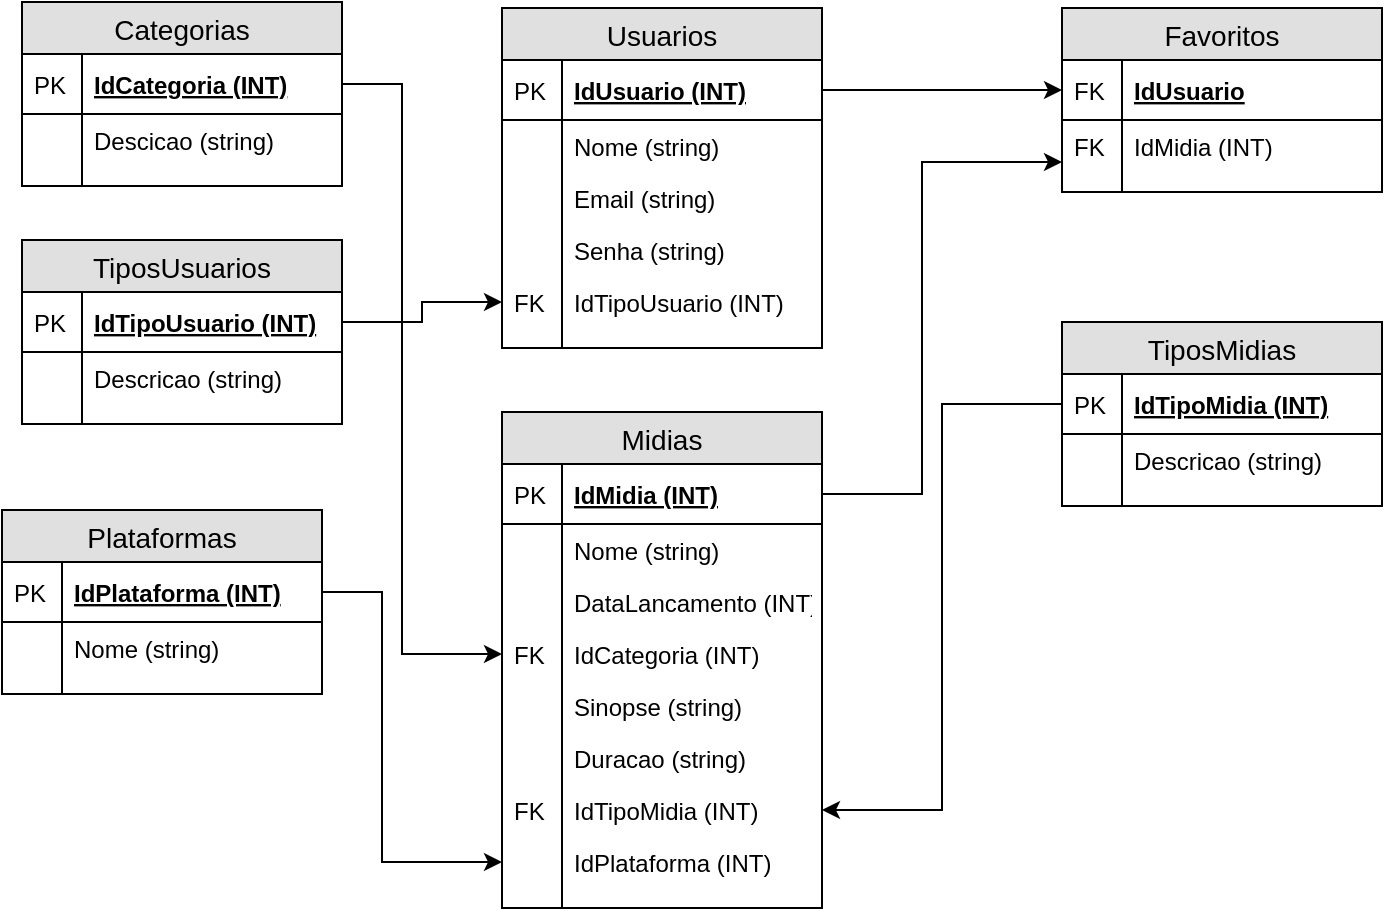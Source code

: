 <mxfile version="10.9.5" type="device"><diagram id="w7eytLr5_DSF0WVX047U" name="Lógico"><mxGraphModel dx="942" dy="644" grid="1" gridSize="10" guides="1" tooltips="1" connect="1" arrows="1" fold="1" page="1" pageScale="1" pageWidth="1169" pageHeight="827" math="0" shadow="0"><root><mxCell id="0"/><mxCell id="1" parent="0"/><mxCell id="yWKaM8j8yaeuMNaO9RFZ-1" value="Usuarios" style="swimlane;fontStyle=0;childLayout=stackLayout;horizontal=1;startSize=26;fillColor=#e0e0e0;horizontalStack=0;resizeParent=1;resizeParentMax=0;resizeLast=0;collapsible=1;marginBottom=0;swimlaneFillColor=#ffffff;align=center;fontSize=14;" parent="1" vertex="1"><mxGeometry x="280" y="43" width="160" height="170" as="geometry"/></mxCell><mxCell id="yWKaM8j8yaeuMNaO9RFZ-2" value="IdUsuario (INT)" style="shape=partialRectangle;top=0;left=0;right=0;bottom=1;align=left;verticalAlign=middle;fillColor=none;spacingLeft=34;spacingRight=4;overflow=hidden;rotatable=0;points=[[0,0.5],[1,0.5]];portConstraint=eastwest;dropTarget=0;fontStyle=5;fontSize=12;" parent="yWKaM8j8yaeuMNaO9RFZ-1" vertex="1"><mxGeometry y="26" width="160" height="30" as="geometry"/></mxCell><mxCell id="yWKaM8j8yaeuMNaO9RFZ-3" value="PK" style="shape=partialRectangle;top=0;left=0;bottom=0;fillColor=none;align=left;verticalAlign=middle;spacingLeft=4;spacingRight=4;overflow=hidden;rotatable=0;points=[];portConstraint=eastwest;part=1;fontSize=12;" parent="yWKaM8j8yaeuMNaO9RFZ-2" vertex="1" connectable="0"><mxGeometry width="30" height="30" as="geometry"/></mxCell><mxCell id="yWKaM8j8yaeuMNaO9RFZ-4" value="Nome (string)" style="shape=partialRectangle;top=0;left=0;right=0;bottom=0;align=left;verticalAlign=top;fillColor=none;spacingLeft=34;spacingRight=4;overflow=hidden;rotatable=0;points=[[0,0.5],[1,0.5]];portConstraint=eastwest;dropTarget=0;fontSize=12;" parent="yWKaM8j8yaeuMNaO9RFZ-1" vertex="1"><mxGeometry y="56" width="160" height="26" as="geometry"/></mxCell><mxCell id="yWKaM8j8yaeuMNaO9RFZ-5" value="" style="shape=partialRectangle;top=0;left=0;bottom=0;fillColor=none;align=left;verticalAlign=top;spacingLeft=4;spacingRight=4;overflow=hidden;rotatable=0;points=[];portConstraint=eastwest;part=1;fontSize=12;" parent="yWKaM8j8yaeuMNaO9RFZ-4" vertex="1" connectable="0"><mxGeometry width="30" height="26" as="geometry"/></mxCell><mxCell id="yWKaM8j8yaeuMNaO9RFZ-6" value="Email (string)" style="shape=partialRectangle;top=0;left=0;right=0;bottom=0;align=left;verticalAlign=top;fillColor=none;spacingLeft=34;spacingRight=4;overflow=hidden;rotatable=0;points=[[0,0.5],[1,0.5]];portConstraint=eastwest;dropTarget=0;fontSize=12;" parent="yWKaM8j8yaeuMNaO9RFZ-1" vertex="1"><mxGeometry y="82" width="160" height="26" as="geometry"/></mxCell><mxCell id="yWKaM8j8yaeuMNaO9RFZ-7" value="" style="shape=partialRectangle;top=0;left=0;bottom=0;fillColor=none;align=left;verticalAlign=top;spacingLeft=4;spacingRight=4;overflow=hidden;rotatable=0;points=[];portConstraint=eastwest;part=1;fontSize=12;" parent="yWKaM8j8yaeuMNaO9RFZ-6" vertex="1" connectable="0"><mxGeometry width="30" height="26" as="geometry"/></mxCell><mxCell id="yWKaM8j8yaeuMNaO9RFZ-8" value="Senha (string)" style="shape=partialRectangle;top=0;left=0;right=0;bottom=0;align=left;verticalAlign=top;fillColor=none;spacingLeft=34;spacingRight=4;overflow=hidden;rotatable=0;points=[[0,0.5],[1,0.5]];portConstraint=eastwest;dropTarget=0;fontSize=12;" parent="yWKaM8j8yaeuMNaO9RFZ-1" vertex="1"><mxGeometry y="108" width="160" height="26" as="geometry"/></mxCell><mxCell id="yWKaM8j8yaeuMNaO9RFZ-9" value="" style="shape=partialRectangle;top=0;left=0;bottom=0;fillColor=none;align=left;verticalAlign=top;spacingLeft=4;spacingRight=4;overflow=hidden;rotatable=0;points=[];portConstraint=eastwest;part=1;fontSize=12;" parent="yWKaM8j8yaeuMNaO9RFZ-8" vertex="1" connectable="0"><mxGeometry width="30" height="26" as="geometry"/></mxCell><mxCell id="yWKaM8j8yaeuMNaO9RFZ-12" value="IdTipoUsuario (INT)" style="shape=partialRectangle;top=0;left=0;right=0;bottom=0;align=left;verticalAlign=top;fillColor=none;spacingLeft=34;spacingRight=4;overflow=hidden;rotatable=0;points=[[0,0.5],[1,0.5]];portConstraint=eastwest;dropTarget=0;fontSize=12;" parent="yWKaM8j8yaeuMNaO9RFZ-1" vertex="1"><mxGeometry y="134" width="160" height="26" as="geometry"/></mxCell><mxCell id="yWKaM8j8yaeuMNaO9RFZ-13" value="FK" style="shape=partialRectangle;top=0;left=0;bottom=0;fillColor=none;align=left;verticalAlign=top;spacingLeft=4;spacingRight=4;overflow=hidden;rotatable=0;points=[];portConstraint=eastwest;part=1;fontSize=12;" parent="yWKaM8j8yaeuMNaO9RFZ-12" vertex="1" connectable="0"><mxGeometry width="30" height="26" as="geometry"/></mxCell><mxCell id="yWKaM8j8yaeuMNaO9RFZ-10" value="" style="shape=partialRectangle;top=0;left=0;right=0;bottom=0;align=left;verticalAlign=top;fillColor=none;spacingLeft=34;spacingRight=4;overflow=hidden;rotatable=0;points=[[0,0.5],[1,0.5]];portConstraint=eastwest;dropTarget=0;fontSize=12;" parent="yWKaM8j8yaeuMNaO9RFZ-1" vertex="1"><mxGeometry y="160" width="160" height="10" as="geometry"/></mxCell><mxCell id="yWKaM8j8yaeuMNaO9RFZ-11" value="" style="shape=partialRectangle;top=0;left=0;bottom=0;fillColor=none;align=left;verticalAlign=top;spacingLeft=4;spacingRight=4;overflow=hidden;rotatable=0;points=[];portConstraint=eastwest;part=1;fontSize=12;" parent="yWKaM8j8yaeuMNaO9RFZ-10" vertex="1" connectable="0"><mxGeometry width="30" height="10" as="geometry"/></mxCell><mxCell id="yWKaM8j8yaeuMNaO9RFZ-14" value="Categorias" style="swimlane;fontStyle=0;childLayout=stackLayout;horizontal=1;startSize=26;fillColor=#e0e0e0;horizontalStack=0;resizeParent=1;resizeParentMax=0;resizeLast=0;collapsible=1;marginBottom=0;swimlaneFillColor=#ffffff;align=center;fontSize=14;" parent="1" vertex="1"><mxGeometry x="40" y="40" width="160" height="92" as="geometry"/></mxCell><mxCell id="yWKaM8j8yaeuMNaO9RFZ-15" value="IdCategoria (INT)" style="shape=partialRectangle;top=0;left=0;right=0;bottom=1;align=left;verticalAlign=middle;fillColor=none;spacingLeft=34;spacingRight=4;overflow=hidden;rotatable=0;points=[[0,0.5],[1,0.5]];portConstraint=eastwest;dropTarget=0;fontStyle=5;fontSize=12;" parent="yWKaM8j8yaeuMNaO9RFZ-14" vertex="1"><mxGeometry y="26" width="160" height="30" as="geometry"/></mxCell><mxCell id="yWKaM8j8yaeuMNaO9RFZ-16" value="PK" style="shape=partialRectangle;top=0;left=0;bottom=0;fillColor=none;align=left;verticalAlign=middle;spacingLeft=4;spacingRight=4;overflow=hidden;rotatable=0;points=[];portConstraint=eastwest;part=1;fontSize=12;" parent="yWKaM8j8yaeuMNaO9RFZ-15" vertex="1" connectable="0"><mxGeometry width="30" height="30" as="geometry"/></mxCell><mxCell id="yWKaM8j8yaeuMNaO9RFZ-17" value="Descicao (string)" style="shape=partialRectangle;top=0;left=0;right=0;bottom=0;align=left;verticalAlign=top;fillColor=none;spacingLeft=34;spacingRight=4;overflow=hidden;rotatable=0;points=[[0,0.5],[1,0.5]];portConstraint=eastwest;dropTarget=0;fontSize=12;" parent="yWKaM8j8yaeuMNaO9RFZ-14" vertex="1"><mxGeometry y="56" width="160" height="26" as="geometry"/></mxCell><mxCell id="yWKaM8j8yaeuMNaO9RFZ-18" value="" style="shape=partialRectangle;top=0;left=0;bottom=0;fillColor=none;align=left;verticalAlign=top;spacingLeft=4;spacingRight=4;overflow=hidden;rotatable=0;points=[];portConstraint=eastwest;part=1;fontSize=12;" parent="yWKaM8j8yaeuMNaO9RFZ-17" vertex="1" connectable="0"><mxGeometry width="30" height="26" as="geometry"/></mxCell><mxCell id="yWKaM8j8yaeuMNaO9RFZ-23" value="" style="shape=partialRectangle;top=0;left=0;right=0;bottom=0;align=left;verticalAlign=top;fillColor=none;spacingLeft=34;spacingRight=4;overflow=hidden;rotatable=0;points=[[0,0.5],[1,0.5]];portConstraint=eastwest;dropTarget=0;fontSize=12;" parent="yWKaM8j8yaeuMNaO9RFZ-14" vertex="1"><mxGeometry y="82" width="160" height="10" as="geometry"/></mxCell><mxCell id="yWKaM8j8yaeuMNaO9RFZ-24" value="" style="shape=partialRectangle;top=0;left=0;bottom=0;fillColor=none;align=left;verticalAlign=top;spacingLeft=4;spacingRight=4;overflow=hidden;rotatable=0;points=[];portConstraint=eastwest;part=1;fontSize=12;" parent="yWKaM8j8yaeuMNaO9RFZ-23" vertex="1" connectable="0"><mxGeometry width="30" height="10" as="geometry"/></mxCell><mxCell id="yWKaM8j8yaeuMNaO9RFZ-25" value="Midias" style="swimlane;fontStyle=0;childLayout=stackLayout;horizontal=1;startSize=26;fillColor=#e0e0e0;horizontalStack=0;resizeParent=1;resizeParentMax=0;resizeLast=0;collapsible=1;marginBottom=0;swimlaneFillColor=#ffffff;align=center;fontSize=14;" parent="1" vertex="1"><mxGeometry x="280" y="245" width="160" height="248" as="geometry"/></mxCell><mxCell id="yWKaM8j8yaeuMNaO9RFZ-26" value="IdMidia (INT)" style="shape=partialRectangle;top=0;left=0;right=0;bottom=1;align=left;verticalAlign=middle;fillColor=none;spacingLeft=34;spacingRight=4;overflow=hidden;rotatable=0;points=[[0,0.5],[1,0.5]];portConstraint=eastwest;dropTarget=0;fontStyle=5;fontSize=12;" parent="yWKaM8j8yaeuMNaO9RFZ-25" vertex="1"><mxGeometry y="26" width="160" height="30" as="geometry"/></mxCell><mxCell id="yWKaM8j8yaeuMNaO9RFZ-27" value="PK" style="shape=partialRectangle;top=0;left=0;bottom=0;fillColor=none;align=left;verticalAlign=middle;spacingLeft=4;spacingRight=4;overflow=hidden;rotatable=0;points=[];portConstraint=eastwest;part=1;fontSize=12;" parent="yWKaM8j8yaeuMNaO9RFZ-26" vertex="1" connectable="0"><mxGeometry width="30" height="30" as="geometry"/></mxCell><mxCell id="yWKaM8j8yaeuMNaO9RFZ-28" value="Nome (string)" style="shape=partialRectangle;top=0;left=0;right=0;bottom=0;align=left;verticalAlign=top;fillColor=none;spacingLeft=34;spacingRight=4;overflow=hidden;rotatable=0;points=[[0,0.5],[1,0.5]];portConstraint=eastwest;dropTarget=0;fontSize=12;" parent="yWKaM8j8yaeuMNaO9RFZ-25" vertex="1"><mxGeometry y="56" width="160" height="26" as="geometry"/></mxCell><mxCell id="yWKaM8j8yaeuMNaO9RFZ-29" value="" style="shape=partialRectangle;top=0;left=0;bottom=0;fillColor=none;align=left;verticalAlign=top;spacingLeft=4;spacingRight=4;overflow=hidden;rotatable=0;points=[];portConstraint=eastwest;part=1;fontSize=12;" parent="yWKaM8j8yaeuMNaO9RFZ-28" vertex="1" connectable="0"><mxGeometry width="30" height="26" as="geometry"/></mxCell><mxCell id="yWKaM8j8yaeuMNaO9RFZ-30" value="DataLancamento (INT)" style="shape=partialRectangle;top=0;left=0;right=0;bottom=0;align=left;verticalAlign=top;fillColor=none;spacingLeft=34;spacingRight=4;overflow=hidden;rotatable=0;points=[[0,0.5],[1,0.5]];portConstraint=eastwest;dropTarget=0;fontSize=12;" parent="yWKaM8j8yaeuMNaO9RFZ-25" vertex="1"><mxGeometry y="82" width="160" height="26" as="geometry"/></mxCell><mxCell id="yWKaM8j8yaeuMNaO9RFZ-31" value="" style="shape=partialRectangle;top=0;left=0;bottom=0;fillColor=none;align=left;verticalAlign=top;spacingLeft=4;spacingRight=4;overflow=hidden;rotatable=0;points=[];portConstraint=eastwest;part=1;fontSize=12;" parent="yWKaM8j8yaeuMNaO9RFZ-30" vertex="1" connectable="0"><mxGeometry width="30" height="26" as="geometry"/></mxCell><mxCell id="yWKaM8j8yaeuMNaO9RFZ-32" value="IdCategoria (INT)" style="shape=partialRectangle;top=0;left=0;right=0;bottom=0;align=left;verticalAlign=top;fillColor=none;spacingLeft=34;spacingRight=4;overflow=hidden;rotatable=0;points=[[0,0.5],[1,0.5]];portConstraint=eastwest;dropTarget=0;fontSize=12;" parent="yWKaM8j8yaeuMNaO9RFZ-25" vertex="1"><mxGeometry y="108" width="160" height="26" as="geometry"/></mxCell><mxCell id="yWKaM8j8yaeuMNaO9RFZ-33" value="FK" style="shape=partialRectangle;top=0;left=0;bottom=0;fillColor=none;align=left;verticalAlign=top;spacingLeft=4;spacingRight=4;overflow=hidden;rotatable=0;points=[];portConstraint=eastwest;part=1;fontSize=12;" parent="yWKaM8j8yaeuMNaO9RFZ-32" vertex="1" connectable="0"><mxGeometry width="30" height="26" as="geometry"/></mxCell><mxCell id="yWKaM8j8yaeuMNaO9RFZ-36" value="Sinopse (string)" style="shape=partialRectangle;top=0;left=0;right=0;bottom=0;align=left;verticalAlign=top;fillColor=none;spacingLeft=34;spacingRight=4;overflow=hidden;rotatable=0;points=[[0,0.5],[1,0.5]];portConstraint=eastwest;dropTarget=0;fontSize=12;" parent="yWKaM8j8yaeuMNaO9RFZ-25" vertex="1"><mxGeometry y="134" width="160" height="26" as="geometry"/></mxCell><mxCell id="yWKaM8j8yaeuMNaO9RFZ-37" value="" style="shape=partialRectangle;top=0;left=0;bottom=0;fillColor=none;align=left;verticalAlign=top;spacingLeft=4;spacingRight=4;overflow=hidden;rotatable=0;points=[];portConstraint=eastwest;part=1;fontSize=12;" parent="yWKaM8j8yaeuMNaO9RFZ-36" vertex="1" connectable="0"><mxGeometry width="30" height="26" as="geometry"/></mxCell><mxCell id="yWKaM8j8yaeuMNaO9RFZ-38" value="Duracao (string)" style="shape=partialRectangle;top=0;left=0;right=0;bottom=0;align=left;verticalAlign=top;fillColor=none;spacingLeft=34;spacingRight=4;overflow=hidden;rotatable=0;points=[[0,0.5],[1,0.5]];portConstraint=eastwest;dropTarget=0;fontSize=12;" parent="yWKaM8j8yaeuMNaO9RFZ-25" vertex="1"><mxGeometry y="160" width="160" height="26" as="geometry"/></mxCell><mxCell id="yWKaM8j8yaeuMNaO9RFZ-39" value="" style="shape=partialRectangle;top=0;left=0;bottom=0;fillColor=none;align=left;verticalAlign=top;spacingLeft=4;spacingRight=4;overflow=hidden;rotatable=0;points=[];portConstraint=eastwest;part=1;fontSize=12;" parent="yWKaM8j8yaeuMNaO9RFZ-38" vertex="1" connectable="0"><mxGeometry width="30" height="26" as="geometry"/></mxCell><mxCell id="yWKaM8j8yaeuMNaO9RFZ-40" value="IdTipoMidia (INT)" style="shape=partialRectangle;top=0;left=0;right=0;bottom=0;align=left;verticalAlign=top;fillColor=none;spacingLeft=34;spacingRight=4;overflow=hidden;rotatable=0;points=[[0,0.5],[1,0.5]];portConstraint=eastwest;dropTarget=0;fontSize=12;" parent="yWKaM8j8yaeuMNaO9RFZ-25" vertex="1"><mxGeometry y="186" width="160" height="26" as="geometry"/></mxCell><mxCell id="yWKaM8j8yaeuMNaO9RFZ-41" value="FK" style="shape=partialRectangle;top=0;left=0;bottom=0;fillColor=none;align=left;verticalAlign=top;spacingLeft=4;spacingRight=4;overflow=hidden;rotatable=0;points=[];portConstraint=eastwest;part=1;fontSize=12;" parent="yWKaM8j8yaeuMNaO9RFZ-40" vertex="1" connectable="0"><mxGeometry width="30" height="26" as="geometry"/></mxCell><mxCell id="Z3gSgH0kXrsGGtg6l6kA-12" value="IdPlataforma (INT)" style="shape=partialRectangle;top=0;left=0;right=0;bottom=0;align=left;verticalAlign=top;fillColor=none;spacingLeft=34;spacingRight=4;overflow=hidden;rotatable=0;points=[[0,0.5],[1,0.5]];portConstraint=eastwest;dropTarget=0;fontSize=12;" parent="yWKaM8j8yaeuMNaO9RFZ-25" vertex="1"><mxGeometry y="212" width="160" height="26" as="geometry"/></mxCell><mxCell id="Z3gSgH0kXrsGGtg6l6kA-13" value="" style="shape=partialRectangle;top=0;left=0;bottom=0;fillColor=none;align=left;verticalAlign=top;spacingLeft=4;spacingRight=4;overflow=hidden;rotatable=0;points=[];portConstraint=eastwest;part=1;fontSize=12;" parent="Z3gSgH0kXrsGGtg6l6kA-12" vertex="1" connectable="0"><mxGeometry width="30" height="26" as="geometry"/></mxCell><mxCell id="yWKaM8j8yaeuMNaO9RFZ-34" value="" style="shape=partialRectangle;top=0;left=0;right=0;bottom=0;align=left;verticalAlign=top;fillColor=none;spacingLeft=34;spacingRight=4;overflow=hidden;rotatable=0;points=[[0,0.5],[1,0.5]];portConstraint=eastwest;dropTarget=0;fontSize=12;" parent="yWKaM8j8yaeuMNaO9RFZ-25" vertex="1"><mxGeometry y="238" width="160" height="10" as="geometry"/></mxCell><mxCell id="yWKaM8j8yaeuMNaO9RFZ-35" value="" style="shape=partialRectangle;top=0;left=0;bottom=0;fillColor=none;align=left;verticalAlign=top;spacingLeft=4;spacingRight=4;overflow=hidden;rotatable=0;points=[];portConstraint=eastwest;part=1;fontSize=12;" parent="yWKaM8j8yaeuMNaO9RFZ-34" vertex="1" connectable="0"><mxGeometry width="30" height="10" as="geometry"/></mxCell><mxCell id="yWKaM8j8yaeuMNaO9RFZ-42" value="Favoritos" style="swimlane;fontStyle=0;childLayout=stackLayout;horizontal=1;startSize=26;fillColor=#e0e0e0;horizontalStack=0;resizeParent=1;resizeParentMax=0;resizeLast=0;collapsible=1;marginBottom=0;swimlaneFillColor=#ffffff;align=center;fontSize=14;" parent="1" vertex="1"><mxGeometry x="560" y="43" width="160" height="92" as="geometry"/></mxCell><mxCell id="yWKaM8j8yaeuMNaO9RFZ-43" value="IdUsuario" style="shape=partialRectangle;top=0;left=0;right=0;bottom=1;align=left;verticalAlign=middle;fillColor=none;spacingLeft=34;spacingRight=4;overflow=hidden;rotatable=0;points=[[0,0.5],[1,0.5]];portConstraint=eastwest;dropTarget=0;fontStyle=5;fontSize=12;" parent="yWKaM8j8yaeuMNaO9RFZ-42" vertex="1"><mxGeometry y="26" width="160" height="30" as="geometry"/></mxCell><mxCell id="yWKaM8j8yaeuMNaO9RFZ-44" value="FK" style="shape=partialRectangle;top=0;left=0;bottom=0;fillColor=none;align=left;verticalAlign=middle;spacingLeft=4;spacingRight=4;overflow=hidden;rotatable=0;points=[];portConstraint=eastwest;part=1;fontSize=12;" parent="yWKaM8j8yaeuMNaO9RFZ-43" vertex="1" connectable="0"><mxGeometry width="30" height="30" as="geometry"/></mxCell><mxCell id="yWKaM8j8yaeuMNaO9RFZ-45" value="IdMidia (INT)" style="shape=partialRectangle;top=0;left=0;right=0;bottom=0;align=left;verticalAlign=top;fillColor=none;spacingLeft=34;spacingRight=4;overflow=hidden;rotatable=0;points=[[0,0.5],[1,0.5]];portConstraint=eastwest;dropTarget=0;fontSize=12;" parent="yWKaM8j8yaeuMNaO9RFZ-42" vertex="1"><mxGeometry y="56" width="160" height="26" as="geometry"/></mxCell><mxCell id="yWKaM8j8yaeuMNaO9RFZ-46" value="FK" style="shape=partialRectangle;top=0;left=0;bottom=0;fillColor=none;align=left;verticalAlign=top;spacingLeft=4;spacingRight=4;overflow=hidden;rotatable=0;points=[];portConstraint=eastwest;part=1;fontSize=12;" parent="yWKaM8j8yaeuMNaO9RFZ-45" vertex="1" connectable="0"><mxGeometry width="30" height="26" as="geometry"/></mxCell><mxCell id="yWKaM8j8yaeuMNaO9RFZ-51" value="" style="shape=partialRectangle;top=0;left=0;right=0;bottom=0;align=left;verticalAlign=top;fillColor=none;spacingLeft=34;spacingRight=4;overflow=hidden;rotatable=0;points=[[0,0.5],[1,0.5]];portConstraint=eastwest;dropTarget=0;fontSize=12;" parent="yWKaM8j8yaeuMNaO9RFZ-42" vertex="1"><mxGeometry y="82" width="160" height="10" as="geometry"/></mxCell><mxCell id="yWKaM8j8yaeuMNaO9RFZ-52" value="" style="shape=partialRectangle;top=0;left=0;bottom=0;fillColor=none;align=left;verticalAlign=top;spacingLeft=4;spacingRight=4;overflow=hidden;rotatable=0;points=[];portConstraint=eastwest;part=1;fontSize=12;" parent="yWKaM8j8yaeuMNaO9RFZ-51" vertex="1" connectable="0"><mxGeometry width="30" height="10" as="geometry"/></mxCell><mxCell id="yWKaM8j8yaeuMNaO9RFZ-53" value="TiposUsuarios" style="swimlane;fontStyle=0;childLayout=stackLayout;horizontal=1;startSize=26;fillColor=#e0e0e0;horizontalStack=0;resizeParent=1;resizeParentMax=0;resizeLast=0;collapsible=1;marginBottom=0;swimlaneFillColor=#ffffff;align=center;fontSize=14;" parent="1" vertex="1"><mxGeometry x="40" y="159" width="160" height="92" as="geometry"/></mxCell><mxCell id="yWKaM8j8yaeuMNaO9RFZ-54" value="IdTipoUsuario (INT)" style="shape=partialRectangle;top=0;left=0;right=0;bottom=1;align=left;verticalAlign=middle;fillColor=none;spacingLeft=34;spacingRight=4;overflow=hidden;rotatable=0;points=[[0,0.5],[1,0.5]];portConstraint=eastwest;dropTarget=0;fontStyle=5;fontSize=12;" parent="yWKaM8j8yaeuMNaO9RFZ-53" vertex="1"><mxGeometry y="26" width="160" height="30" as="geometry"/></mxCell><mxCell id="yWKaM8j8yaeuMNaO9RFZ-55" value="PK" style="shape=partialRectangle;top=0;left=0;bottom=0;fillColor=none;align=left;verticalAlign=middle;spacingLeft=4;spacingRight=4;overflow=hidden;rotatable=0;points=[];portConstraint=eastwest;part=1;fontSize=12;" parent="yWKaM8j8yaeuMNaO9RFZ-54" vertex="1" connectable="0"><mxGeometry width="30" height="30" as="geometry"/></mxCell><mxCell id="yWKaM8j8yaeuMNaO9RFZ-56" value="Descricao (string)" style="shape=partialRectangle;top=0;left=0;right=0;bottom=0;align=left;verticalAlign=top;fillColor=none;spacingLeft=34;spacingRight=4;overflow=hidden;rotatable=0;points=[[0,0.5],[1,0.5]];portConstraint=eastwest;dropTarget=0;fontSize=12;" parent="yWKaM8j8yaeuMNaO9RFZ-53" vertex="1"><mxGeometry y="56" width="160" height="26" as="geometry"/></mxCell><mxCell id="yWKaM8j8yaeuMNaO9RFZ-57" value="" style="shape=partialRectangle;top=0;left=0;bottom=0;fillColor=none;align=left;verticalAlign=top;spacingLeft=4;spacingRight=4;overflow=hidden;rotatable=0;points=[];portConstraint=eastwest;part=1;fontSize=12;" parent="yWKaM8j8yaeuMNaO9RFZ-56" vertex="1" connectable="0"><mxGeometry width="30" height="26" as="geometry"/></mxCell><mxCell id="yWKaM8j8yaeuMNaO9RFZ-62" value="" style="shape=partialRectangle;top=0;left=0;right=0;bottom=0;align=left;verticalAlign=top;fillColor=none;spacingLeft=34;spacingRight=4;overflow=hidden;rotatable=0;points=[[0,0.5],[1,0.5]];portConstraint=eastwest;dropTarget=0;fontSize=12;" parent="yWKaM8j8yaeuMNaO9RFZ-53" vertex="1"><mxGeometry y="82" width="160" height="10" as="geometry"/></mxCell><mxCell id="yWKaM8j8yaeuMNaO9RFZ-63" value="" style="shape=partialRectangle;top=0;left=0;bottom=0;fillColor=none;align=left;verticalAlign=top;spacingLeft=4;spacingRight=4;overflow=hidden;rotatable=0;points=[];portConstraint=eastwest;part=1;fontSize=12;" parent="yWKaM8j8yaeuMNaO9RFZ-62" vertex="1" connectable="0"><mxGeometry width="30" height="10" as="geometry"/></mxCell><mxCell id="yWKaM8j8yaeuMNaO9RFZ-64" value="TiposMidias" style="swimlane;fontStyle=0;childLayout=stackLayout;horizontal=1;startSize=26;fillColor=#e0e0e0;horizontalStack=0;resizeParent=1;resizeParentMax=0;resizeLast=0;collapsible=1;marginBottom=0;swimlaneFillColor=#ffffff;align=center;fontSize=14;" parent="1" vertex="1"><mxGeometry x="560" y="200" width="160" height="92" as="geometry"/></mxCell><mxCell id="yWKaM8j8yaeuMNaO9RFZ-65" value="IdTipoMidia (INT)" style="shape=partialRectangle;top=0;left=0;right=0;bottom=1;align=left;verticalAlign=middle;fillColor=none;spacingLeft=34;spacingRight=4;overflow=hidden;rotatable=0;points=[[0,0.5],[1,0.5]];portConstraint=eastwest;dropTarget=0;fontStyle=5;fontSize=12;" parent="yWKaM8j8yaeuMNaO9RFZ-64" vertex="1"><mxGeometry y="26" width="160" height="30" as="geometry"/></mxCell><mxCell id="yWKaM8j8yaeuMNaO9RFZ-66" value="PK" style="shape=partialRectangle;top=0;left=0;bottom=0;fillColor=none;align=left;verticalAlign=middle;spacingLeft=4;spacingRight=4;overflow=hidden;rotatable=0;points=[];portConstraint=eastwest;part=1;fontSize=12;" parent="yWKaM8j8yaeuMNaO9RFZ-65" vertex="1" connectable="0"><mxGeometry width="30" height="30" as="geometry"/></mxCell><mxCell id="yWKaM8j8yaeuMNaO9RFZ-67" value="Descricao (string)" style="shape=partialRectangle;top=0;left=0;right=0;bottom=0;align=left;verticalAlign=top;fillColor=none;spacingLeft=34;spacingRight=4;overflow=hidden;rotatable=0;points=[[0,0.5],[1,0.5]];portConstraint=eastwest;dropTarget=0;fontSize=12;" parent="yWKaM8j8yaeuMNaO9RFZ-64" vertex="1"><mxGeometry y="56" width="160" height="26" as="geometry"/></mxCell><mxCell id="yWKaM8j8yaeuMNaO9RFZ-68" value="" style="shape=partialRectangle;top=0;left=0;bottom=0;fillColor=none;align=left;verticalAlign=top;spacingLeft=4;spacingRight=4;overflow=hidden;rotatable=0;points=[];portConstraint=eastwest;part=1;fontSize=12;" parent="yWKaM8j8yaeuMNaO9RFZ-67" vertex="1" connectable="0"><mxGeometry width="30" height="26" as="geometry"/></mxCell><mxCell id="yWKaM8j8yaeuMNaO9RFZ-73" value="" style="shape=partialRectangle;top=0;left=0;right=0;bottom=0;align=left;verticalAlign=top;fillColor=none;spacingLeft=34;spacingRight=4;overflow=hidden;rotatable=0;points=[[0,0.5],[1,0.5]];portConstraint=eastwest;dropTarget=0;fontSize=12;" parent="yWKaM8j8yaeuMNaO9RFZ-64" vertex="1"><mxGeometry y="82" width="160" height="10" as="geometry"/></mxCell><mxCell id="yWKaM8j8yaeuMNaO9RFZ-74" value="" style="shape=partialRectangle;top=0;left=0;bottom=0;fillColor=none;align=left;verticalAlign=top;spacingLeft=4;spacingRight=4;overflow=hidden;rotatable=0;points=[];portConstraint=eastwest;part=1;fontSize=12;" parent="yWKaM8j8yaeuMNaO9RFZ-73" vertex="1" connectable="0"><mxGeometry width="30" height="10" as="geometry"/></mxCell><mxCell id="yWKaM8j8yaeuMNaO9RFZ-75" style="edgeStyle=orthogonalEdgeStyle;rounded=0;orthogonalLoop=1;jettySize=auto;html=1;entryX=0;entryY=0.5;entryDx=0;entryDy=0;" parent="1" source="yWKaM8j8yaeuMNaO9RFZ-54" target="yWKaM8j8yaeuMNaO9RFZ-12" edge="1"><mxGeometry relative="1" as="geometry"/></mxCell><mxCell id="yWKaM8j8yaeuMNaO9RFZ-76" style="edgeStyle=orthogonalEdgeStyle;rounded=0;orthogonalLoop=1;jettySize=auto;html=1;entryX=0;entryY=0.808;entryDx=0;entryDy=0;entryPerimeter=0;" parent="1" source="yWKaM8j8yaeuMNaO9RFZ-26" target="yWKaM8j8yaeuMNaO9RFZ-45" edge="1"><mxGeometry relative="1" as="geometry"><Array as="points"><mxPoint x="490" y="286"/><mxPoint x="490" y="120"/></Array></mxGeometry></mxCell><mxCell id="yWKaM8j8yaeuMNaO9RFZ-77" style="edgeStyle=orthogonalEdgeStyle;rounded=0;orthogonalLoop=1;jettySize=auto;html=1;entryX=1;entryY=0.5;entryDx=0;entryDy=0;" parent="1" source="yWKaM8j8yaeuMNaO9RFZ-65" target="yWKaM8j8yaeuMNaO9RFZ-40" edge="1"><mxGeometry relative="1" as="geometry"/></mxCell><mxCell id="yWKaM8j8yaeuMNaO9RFZ-78" style="edgeStyle=orthogonalEdgeStyle;rounded=0;orthogonalLoop=1;jettySize=auto;html=1;entryX=0;entryY=0.5;entryDx=0;entryDy=0;" parent="1" source="yWKaM8j8yaeuMNaO9RFZ-15" target="yWKaM8j8yaeuMNaO9RFZ-32" edge="1"><mxGeometry relative="1" as="geometry"><Array as="points"><mxPoint x="230" y="81"/><mxPoint x="230" y="366"/></Array></mxGeometry></mxCell><mxCell id="yWKaM8j8yaeuMNaO9RFZ-82" style="edgeStyle=orthogonalEdgeStyle;rounded=0;orthogonalLoop=1;jettySize=auto;html=1;entryX=0;entryY=0.5;entryDx=0;entryDy=0;" parent="1" source="yWKaM8j8yaeuMNaO9RFZ-2" target="yWKaM8j8yaeuMNaO9RFZ-43" edge="1"><mxGeometry relative="1" as="geometry"/></mxCell><mxCell id="Z3gSgH0kXrsGGtg6l6kA-1" value="Plataformas" style="swimlane;fontStyle=0;childLayout=stackLayout;horizontal=1;startSize=26;fillColor=#e0e0e0;horizontalStack=0;resizeParent=1;resizeParentMax=0;resizeLast=0;collapsible=1;marginBottom=0;swimlaneFillColor=#ffffff;align=center;fontSize=14;" parent="1" vertex="1"><mxGeometry x="30" y="294" width="160" height="92" as="geometry"/></mxCell><mxCell id="Z3gSgH0kXrsGGtg6l6kA-2" value="IdPlataforma (INT)" style="shape=partialRectangle;top=0;left=0;right=0;bottom=1;align=left;verticalAlign=middle;fillColor=none;spacingLeft=34;spacingRight=4;overflow=hidden;rotatable=0;points=[[0,0.5],[1,0.5]];portConstraint=eastwest;dropTarget=0;fontStyle=5;fontSize=12;" parent="Z3gSgH0kXrsGGtg6l6kA-1" vertex="1"><mxGeometry y="26" width="160" height="30" as="geometry"/></mxCell><mxCell id="Z3gSgH0kXrsGGtg6l6kA-3" value="PK" style="shape=partialRectangle;top=0;left=0;bottom=0;fillColor=none;align=left;verticalAlign=middle;spacingLeft=4;spacingRight=4;overflow=hidden;rotatable=0;points=[];portConstraint=eastwest;part=1;fontSize=12;" parent="Z3gSgH0kXrsGGtg6l6kA-2" vertex="1" connectable="0"><mxGeometry width="30" height="30" as="geometry"/></mxCell><mxCell id="Z3gSgH0kXrsGGtg6l6kA-4" value="Nome (string)" style="shape=partialRectangle;top=0;left=0;right=0;bottom=0;align=left;verticalAlign=top;fillColor=none;spacingLeft=34;spacingRight=4;overflow=hidden;rotatable=0;points=[[0,0.5],[1,0.5]];portConstraint=eastwest;dropTarget=0;fontSize=12;" parent="Z3gSgH0kXrsGGtg6l6kA-1" vertex="1"><mxGeometry y="56" width="160" height="26" as="geometry"/></mxCell><mxCell id="Z3gSgH0kXrsGGtg6l6kA-5" value="" style="shape=partialRectangle;top=0;left=0;bottom=0;fillColor=none;align=left;verticalAlign=top;spacingLeft=4;spacingRight=4;overflow=hidden;rotatable=0;points=[];portConstraint=eastwest;part=1;fontSize=12;" parent="Z3gSgH0kXrsGGtg6l6kA-4" vertex="1" connectable="0"><mxGeometry width="30" height="26" as="geometry"/></mxCell><mxCell id="Z3gSgH0kXrsGGtg6l6kA-10" value="" style="shape=partialRectangle;top=0;left=0;right=0;bottom=0;align=left;verticalAlign=top;fillColor=none;spacingLeft=34;spacingRight=4;overflow=hidden;rotatable=0;points=[[0,0.5],[1,0.5]];portConstraint=eastwest;dropTarget=0;fontSize=12;" parent="Z3gSgH0kXrsGGtg6l6kA-1" vertex="1"><mxGeometry y="82" width="160" height="10" as="geometry"/></mxCell><mxCell id="Z3gSgH0kXrsGGtg6l6kA-11" value="" style="shape=partialRectangle;top=0;left=0;bottom=0;fillColor=none;align=left;verticalAlign=top;spacingLeft=4;spacingRight=4;overflow=hidden;rotatable=0;points=[];portConstraint=eastwest;part=1;fontSize=12;" parent="Z3gSgH0kXrsGGtg6l6kA-10" vertex="1" connectable="0"><mxGeometry width="30" height="10" as="geometry"/></mxCell><mxCell id="Z3gSgH0kXrsGGtg6l6kA-14" style="edgeStyle=orthogonalEdgeStyle;rounded=0;orthogonalLoop=1;jettySize=auto;html=1;entryX=0;entryY=0.5;entryDx=0;entryDy=0;" parent="1" source="Z3gSgH0kXrsGGtg6l6kA-2" target="Z3gSgH0kXrsGGtg6l6kA-12" edge="1"><mxGeometry relative="1" as="geometry"><Array as="points"><mxPoint x="220" y="335"/><mxPoint x="220" y="470"/></Array></mxGeometry></mxCell></root></mxGraphModel></diagram><diagram id="0uVZKTFXLmhpAYu3lsKj" name="Conceitual"><mxGraphModel dx="942" dy="644" grid="1" gridSize="10" guides="1" tooltips="1" connect="1" arrows="1" fold="1" page="1" pageScale="1" pageWidth="1169" pageHeight="827" math="0" shadow="0"><root><mxCell id="6iI963pymjP6F0JvPAdE-0"/><mxCell id="6iI963pymjP6F0JvPAdE-1" parent="6iI963pymjP6F0JvPAdE-0"/><mxCell id="6iI963pymjP6F0JvPAdE-2" value="Usuarios" style="rounded=1;whiteSpace=wrap;html=1;" parent="6iI963pymjP6F0JvPAdE-1" vertex="1"><mxGeometry x="480" y="40" width="120" height="60" as="geometry"/></mxCell><mxCell id="4GFDUGzRRk1i64JGvaeI-0" value="Mídias" style="rounded=1;whiteSpace=wrap;html=1;" parent="6iI963pymjP6F0JvPAdE-1" vertex="1"><mxGeometry x="480" y="170" width="120" height="60" as="geometry"/></mxCell><mxCell id="4GFDUGzRRk1i64JGvaeI-1" value="Favoritos" style="rounded=1;whiteSpace=wrap;html=1;" parent="6iI963pymjP6F0JvPAdE-1" vertex="1"><mxGeometry x="680" y="170" width="120" height="60" as="geometry"/></mxCell><mxCell id="4GFDUGzRRk1i64JGvaeI-2" value="Categorias" style="rounded=1;whiteSpace=wrap;html=1;" parent="6iI963pymjP6F0JvPAdE-1" vertex="1"><mxGeometry x="280" y="170" width="120" height="60" as="geometry"/></mxCell><mxCell id="4GFDUGzRRk1i64JGvaeI-3" value="TipoUsuario" style="rounded=1;whiteSpace=wrap;html=1;" parent="6iI963pymjP6F0JvPAdE-1" vertex="1"><mxGeometry x="280" y="40" width="120" height="60" as="geometry"/></mxCell><mxCell id="4GFDUGzRRk1i64JGvaeI-4" value="TipoMídia" style="rounded=1;whiteSpace=wrap;html=1;" parent="6iI963pymjP6F0JvPAdE-1" vertex="1"><mxGeometry x="280" y="270" width="120" height="60" as="geometry"/></mxCell><mxCell id="swAmoF2j8SITQ-y9AR1D-0" value="" style="edgeStyle=entityRelationEdgeStyle;fontSize=12;html=1;endArrow=ERoneToMany;entryX=0;entryY=0.5;entryDx=0;entryDy=0;exitX=1;exitY=0.5;exitDx=0;exitDy=0;" parent="6iI963pymjP6F0JvPAdE-1" source="4GFDUGzRRk1i64JGvaeI-2" target="4GFDUGzRRk1i64JGvaeI-0" edge="1"><mxGeometry width="100" height="100" relative="1" as="geometry"><mxPoint x="370" y="300" as="sourcePoint"/><mxPoint x="470" y="200" as="targetPoint"/></mxGeometry></mxCell><mxCell id="swAmoF2j8SITQ-y9AR1D-1" value="N" style="text;html=1;resizable=0;points=[];autosize=1;align=left;verticalAlign=top;spacingTop=-4;" parent="6iI963pymjP6F0JvPAdE-1" vertex="1"><mxGeometry x="466" y="180" width="20" height="20" as="geometry"/></mxCell><mxCell id="swAmoF2j8SITQ-y9AR1D-2" value="1" style="text;html=1;resizable=0;points=[];autosize=1;align=left;verticalAlign=top;spacingTop=-4;" parent="6iI963pymjP6F0JvPAdE-1" vertex="1"><mxGeometry x="400" y="179" width="20" height="20" as="geometry"/></mxCell><mxCell id="jnCHL1lDcRca3AwCg1_d-0" value="" style="edgeStyle=entityRelationEdgeStyle;fontSize=12;html=1;endArrow=ERmany;startArrow=ERmany;entryX=0;entryY=0.5;entryDx=0;entryDy=0;exitX=1;exitY=0.5;exitDx=0;exitDy=0;" parent="6iI963pymjP6F0JvPAdE-1" source="4GFDUGzRRk1i64JGvaeI-0" target="4GFDUGzRRk1i64JGvaeI-1" edge="1"><mxGeometry width="100" height="100" relative="1" as="geometry"><mxPoint x="270" y="670" as="sourcePoint"/><mxPoint x="370" y="570" as="targetPoint"/></mxGeometry></mxCell><mxCell id="jnCHL1lDcRca3AwCg1_d-1" value="N" style="text;html=1;resizable=0;points=[];autosize=1;align=left;verticalAlign=top;spacingTop=-4;" parent="6iI963pymjP6F0JvPAdE-1" vertex="1"><mxGeometry x="660" y="180" width="20" height="20" as="geometry"/></mxCell><mxCell id="jnCHL1lDcRca3AwCg1_d-2" value="N" style="text;html=1;resizable=0;points=[];autosize=1;align=left;verticalAlign=top;spacingTop=-4;" parent="6iI963pymjP6F0JvPAdE-1" vertex="1"><mxGeometry x="600" y="180" width="20" height="20" as="geometry"/></mxCell><mxCell id="t7sIFEqK0obJMGWgJEog-1" value="" style="edgeStyle=entityRelationEdgeStyle;fontSize=12;html=1;endArrow=ERoneToMany;entryX=0;entryY=0.75;entryDx=0;entryDy=0;exitX=1;exitY=0.5;exitDx=0;exitDy=0;" parent="6iI963pymjP6F0JvPAdE-1" source="4GFDUGzRRk1i64JGvaeI-4" target="4GFDUGzRRk1i64JGvaeI-0" edge="1"><mxGeometry width="100" height="100" relative="1" as="geometry"><mxPoint x="270" y="660" as="sourcePoint"/><mxPoint x="370" y="560" as="targetPoint"/></mxGeometry></mxCell><mxCell id="r7Jb8f5wghf1Wcef9jRH-0" value="" style="edgeStyle=entityRelationEdgeStyle;fontSize=12;html=1;endArrow=ERoneToMany;entryX=0;entryY=0.5;entryDx=0;entryDy=0;exitX=1;exitY=0.5;exitDx=0;exitDy=0;" parent="6iI963pymjP6F0JvPAdE-1" source="4GFDUGzRRk1i64JGvaeI-3" target="6iI963pymjP6F0JvPAdE-2" edge="1"><mxGeometry width="100" height="100" relative="1" as="geometry"><mxPoint x="280" y="450" as="sourcePoint"/><mxPoint x="380" y="350" as="targetPoint"/></mxGeometry></mxCell><mxCell id="GGUDwlZBWALJ5GFEOW2Y-0" value="" style="edgeStyle=entityRelationEdgeStyle;fontSize=12;html=1;endArrow=ERmany;startArrow=ERmany;entryX=0;entryY=0.5;entryDx=0;entryDy=0;exitX=1;exitY=0.5;exitDx=0;exitDy=0;" parent="6iI963pymjP6F0JvPAdE-1" source="4GFDUGzRRk1i64JGvaeI-1" target="6iI963pymjP6F0JvPAdE-2" edge="1"><mxGeometry width="100" height="100" relative="1" as="geometry"><mxPoint x="455" y="560" as="sourcePoint"/><mxPoint x="785" y="450" as="targetPoint"/></mxGeometry></mxCell><mxCell id="exBePGBu5ZqKJLI0GHiN-0" value="Plataformas" style="rounded=1;whiteSpace=wrap;html=1;" parent="6iI963pymjP6F0JvPAdE-1" vertex="1"><mxGeometry x="480" y="280" width="120" height="60" as="geometry"/></mxCell><mxCell id="exBePGBu5ZqKJLI0GHiN-1" value="" style="edgeStyle=entityRelationEdgeStyle;fontSize=12;html=1;endArrow=ERoneToMany;entryX=0;entryY=0.75;entryDx=0;entryDy=0;" parent="6iI963pymjP6F0JvPAdE-1" source="exBePGBu5ZqKJLI0GHiN-0" target="4GFDUGzRRk1i64JGvaeI-0" edge="1"><mxGeometry width="100" height="100" relative="1" as="geometry"><mxPoint x="280" y="460" as="sourcePoint"/><mxPoint x="380" y="360" as="targetPoint"/></mxGeometry></mxCell><mxCell id="5uF6rDokuh5sUxpVzC4G-0" value="1" style="text;html=1;resizable=0;points=[];autosize=1;align=left;verticalAlign=top;spacingTop=-4;" vertex="1" parent="6iI963pymjP6F0JvPAdE-1"><mxGeometry x="400" y="280" width="20" height="20" as="geometry"/></mxCell><mxCell id="5uF6rDokuh5sUxpVzC4G-1" value="1" style="text;html=1;resizable=0;points=[];autosize=1;align=left;verticalAlign=top;spacingTop=-4;" vertex="1" parent="6iI963pymjP6F0JvPAdE-1"><mxGeometry x="600" y="290" width="20" height="20" as="geometry"/></mxCell><mxCell id="5uF6rDokuh5sUxpVzC4G-2" value="1" style="text;html=1;resizable=0;points=[];autosize=1;align=left;verticalAlign=top;spacingTop=-4;" vertex="1" parent="6iI963pymjP6F0JvPAdE-1"><mxGeometry x="407" y="54" width="20" height="20" as="geometry"/></mxCell><mxCell id="5uF6rDokuh5sUxpVzC4G-4" value="N" style="text;html=1;resizable=0;points=[];autosize=1;align=left;verticalAlign=top;spacingTop=-4;" vertex="1" parent="6iI963pymjP6F0JvPAdE-1"><mxGeometry x="465" y="52" width="20" height="20" as="geometry"/></mxCell><mxCell id="5uF6rDokuh5sUxpVzC4G-5" value="N" style="text;html=1;resizable=0;points=[];autosize=1;align=left;verticalAlign=top;spacingTop=-4;" vertex="1" parent="6iI963pymjP6F0JvPAdE-1"><mxGeometry x="803" y="179" width="20" height="20" as="geometry"/></mxCell><mxCell id="5uF6rDokuh5sUxpVzC4G-6" value="N" style="text;html=1;resizable=0;points=[];autosize=1;align=left;verticalAlign=top;spacingTop=-4;" vertex="1" parent="6iI963pymjP6F0JvPAdE-1"><mxGeometry x="468" y="220" width="20" height="20" as="geometry"/></mxCell></root></mxGraphModel></diagram></mxfile>